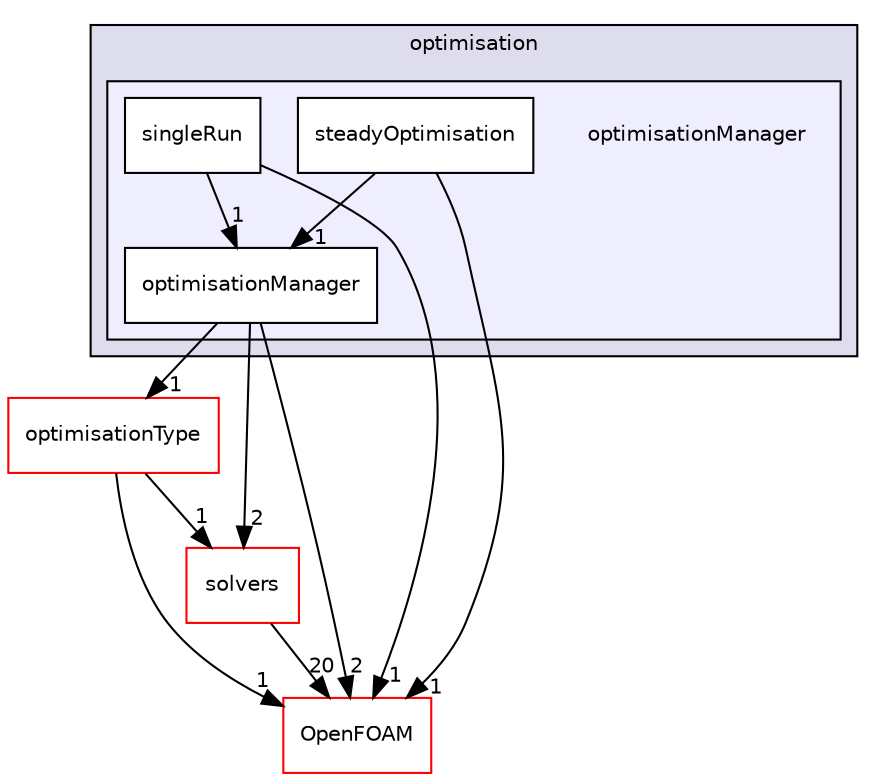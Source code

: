 digraph "src/optimisation/adjointOptimisation/adjoint/optimisation/optimisationManager" {
  bgcolor=transparent;
  compound=true
  node [ fontsize="10", fontname="Helvetica"];
  edge [ labelfontsize="10", labelfontname="Helvetica"];
  subgraph clusterdir_4c08a66c3363b1709c4529c1c6cd2d18 {
    graph [ bgcolor="#ddddee", pencolor="black", label="optimisation" fontname="Helvetica", fontsize="10", URL="dir_4c08a66c3363b1709c4529c1c6cd2d18.html"]
  subgraph clusterdir_a342ead83134a905537b901095fdb3a8 {
    graph [ bgcolor="#eeeeff", pencolor="black", label="" URL="dir_a342ead83134a905537b901095fdb3a8.html"];
    dir_a342ead83134a905537b901095fdb3a8 [shape=plaintext label="optimisationManager"];
    dir_cdaeef093a8d63721282d9fc63d990f5 [shape=box label="optimisationManager" color="black" fillcolor="white" style="filled" URL="dir_cdaeef093a8d63721282d9fc63d990f5.html"];
    dir_794a1fdcaac97e1c5c3185d36a812e0f [shape=box label="singleRun" color="black" fillcolor="white" style="filled" URL="dir_794a1fdcaac97e1c5c3185d36a812e0f.html"];
    dir_4593347c831005f60930721437ce1751 [shape=box label="steadyOptimisation" color="black" fillcolor="white" style="filled" URL="dir_4593347c831005f60930721437ce1751.html"];
  }
  }
  dir_f1ea2e00111d8324be054b4e32e6ee53 [shape=box label="solvers" color="red" URL="dir_f1ea2e00111d8324be054b4e32e6ee53.html"];
  dir_19e34cb36dea7172b6a3886d458a6c63 [shape=box label="optimisationType" color="red" URL="dir_19e34cb36dea7172b6a3886d458a6c63.html"];
  dir_c5473ff19b20e6ec4dfe5c310b3778a8 [shape=box label="OpenFOAM" color="red" URL="dir_c5473ff19b20e6ec4dfe5c310b3778a8.html"];
  dir_f1ea2e00111d8324be054b4e32e6ee53->dir_c5473ff19b20e6ec4dfe5c310b3778a8 [headlabel="20", labeldistance=1.5 headhref="dir_002894_002151.html"];
  dir_794a1fdcaac97e1c5c3185d36a812e0f->dir_c5473ff19b20e6ec4dfe5c310b3778a8 [headlabel="1", labeldistance=1.5 headhref="dir_002860_002151.html"];
  dir_794a1fdcaac97e1c5c3185d36a812e0f->dir_cdaeef093a8d63721282d9fc63d990f5 [headlabel="1", labeldistance=1.5 headhref="dir_002860_002859.html"];
  dir_19e34cb36dea7172b6a3886d458a6c63->dir_f1ea2e00111d8324be054b4e32e6ee53 [headlabel="1", labeldistance=1.5 headhref="dir_002862_002894.html"];
  dir_19e34cb36dea7172b6a3886d458a6c63->dir_c5473ff19b20e6ec4dfe5c310b3778a8 [headlabel="1", labeldistance=1.5 headhref="dir_002862_002151.html"];
  dir_4593347c831005f60930721437ce1751->dir_c5473ff19b20e6ec4dfe5c310b3778a8 [headlabel="1", labeldistance=1.5 headhref="dir_002861_002151.html"];
  dir_4593347c831005f60930721437ce1751->dir_cdaeef093a8d63721282d9fc63d990f5 [headlabel="1", labeldistance=1.5 headhref="dir_002861_002859.html"];
  dir_cdaeef093a8d63721282d9fc63d990f5->dir_f1ea2e00111d8324be054b4e32e6ee53 [headlabel="2", labeldistance=1.5 headhref="dir_002859_002894.html"];
  dir_cdaeef093a8d63721282d9fc63d990f5->dir_19e34cb36dea7172b6a3886d458a6c63 [headlabel="1", labeldistance=1.5 headhref="dir_002859_002862.html"];
  dir_cdaeef093a8d63721282d9fc63d990f5->dir_c5473ff19b20e6ec4dfe5c310b3778a8 [headlabel="2", labeldistance=1.5 headhref="dir_002859_002151.html"];
}
